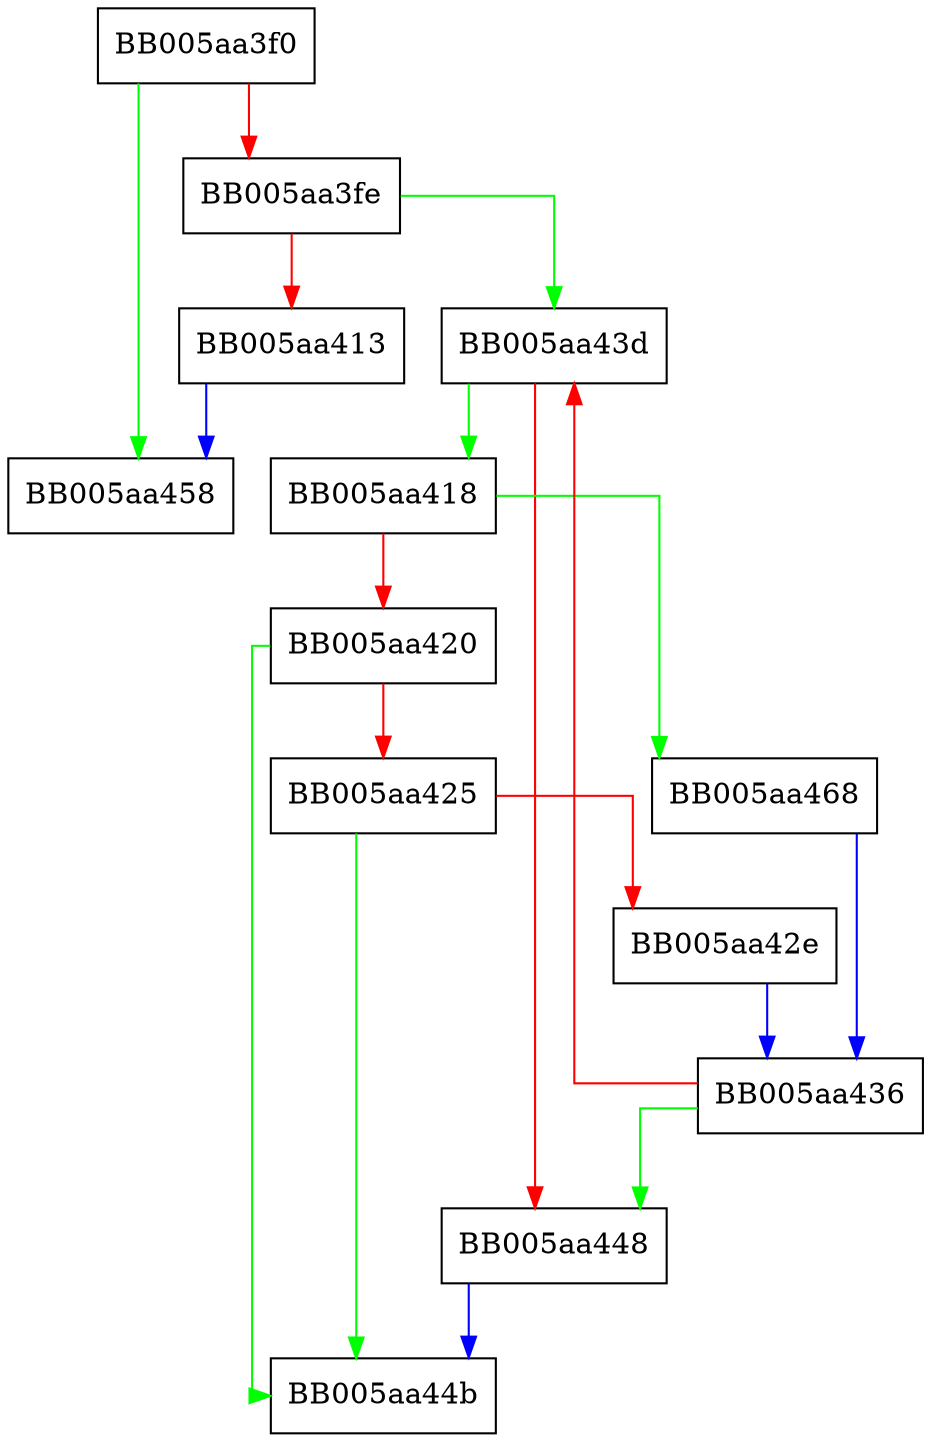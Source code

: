 digraph ERR_count_to_mark {
  node [shape="box"];
  graph [splines=ortho];
  BB005aa3f0 -> BB005aa458 [color="green"];
  BB005aa3f0 -> BB005aa3fe [color="red"];
  BB005aa3fe -> BB005aa43d [color="green"];
  BB005aa3fe -> BB005aa413 [color="red"];
  BB005aa413 -> BB005aa458 [color="blue"];
  BB005aa418 -> BB005aa468 [color="green"];
  BB005aa418 -> BB005aa420 [color="red"];
  BB005aa420 -> BB005aa44b [color="green"];
  BB005aa420 -> BB005aa425 [color="red"];
  BB005aa425 -> BB005aa44b [color="green"];
  BB005aa425 -> BB005aa42e [color="red"];
  BB005aa42e -> BB005aa436 [color="blue"];
  BB005aa436 -> BB005aa448 [color="green"];
  BB005aa436 -> BB005aa43d [color="red"];
  BB005aa43d -> BB005aa418 [color="green"];
  BB005aa43d -> BB005aa448 [color="red"];
  BB005aa448 -> BB005aa44b [color="blue"];
  BB005aa468 -> BB005aa436 [color="blue"];
}